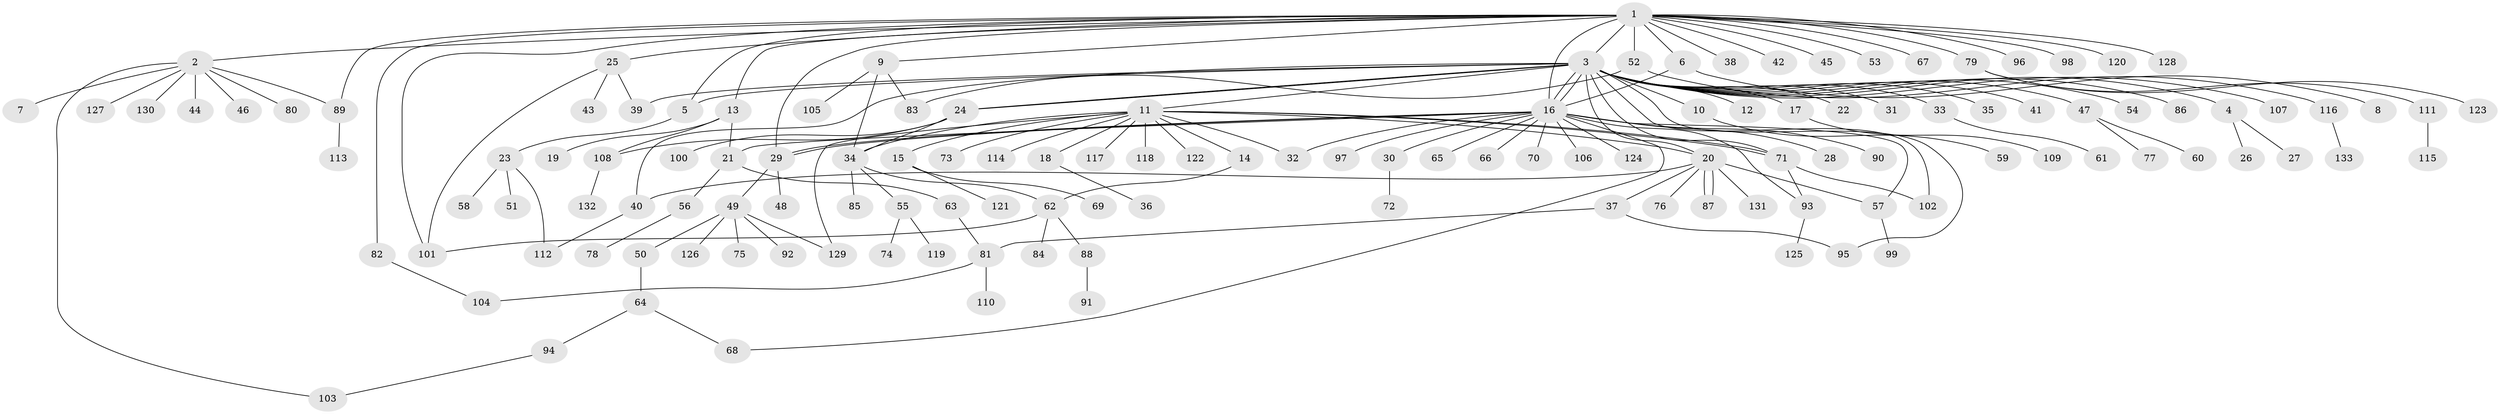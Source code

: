 // Generated by graph-tools (version 1.1) at 2025/11/02/27/25 16:11:12]
// undirected, 133 vertices, 165 edges
graph export_dot {
graph [start="1"]
  node [color=gray90,style=filled];
  1;
  2;
  3;
  4;
  5;
  6;
  7;
  8;
  9;
  10;
  11;
  12;
  13;
  14;
  15;
  16;
  17;
  18;
  19;
  20;
  21;
  22;
  23;
  24;
  25;
  26;
  27;
  28;
  29;
  30;
  31;
  32;
  33;
  34;
  35;
  36;
  37;
  38;
  39;
  40;
  41;
  42;
  43;
  44;
  45;
  46;
  47;
  48;
  49;
  50;
  51;
  52;
  53;
  54;
  55;
  56;
  57;
  58;
  59;
  60;
  61;
  62;
  63;
  64;
  65;
  66;
  67;
  68;
  69;
  70;
  71;
  72;
  73;
  74;
  75;
  76;
  77;
  78;
  79;
  80;
  81;
  82;
  83;
  84;
  85;
  86;
  87;
  88;
  89;
  90;
  91;
  92;
  93;
  94;
  95;
  96;
  97;
  98;
  99;
  100;
  101;
  102;
  103;
  104;
  105;
  106;
  107;
  108;
  109;
  110;
  111;
  112;
  113;
  114;
  115;
  116;
  117;
  118;
  119;
  120;
  121;
  122;
  123;
  124;
  125;
  126;
  127;
  128;
  129;
  130;
  131;
  132;
  133;
  1 -- 2;
  1 -- 3;
  1 -- 5;
  1 -- 6;
  1 -- 9;
  1 -- 13;
  1 -- 16;
  1 -- 25;
  1 -- 29;
  1 -- 38;
  1 -- 42;
  1 -- 45;
  1 -- 52;
  1 -- 53;
  1 -- 67;
  1 -- 79;
  1 -- 82;
  1 -- 89;
  1 -- 96;
  1 -- 98;
  1 -- 101;
  1 -- 120;
  1 -- 128;
  2 -- 7;
  2 -- 44;
  2 -- 46;
  2 -- 80;
  2 -- 89;
  2 -- 103;
  2 -- 127;
  2 -- 130;
  3 -- 4;
  3 -- 5;
  3 -- 10;
  3 -- 11;
  3 -- 12;
  3 -- 16;
  3 -- 16;
  3 -- 17;
  3 -- 20;
  3 -- 22;
  3 -- 24;
  3 -- 24;
  3 -- 31;
  3 -- 33;
  3 -- 35;
  3 -- 39;
  3 -- 40;
  3 -- 41;
  3 -- 47;
  3 -- 54;
  3 -- 71;
  3 -- 86;
  3 -- 95;
  3 -- 102;
  3 -- 107;
  4 -- 26;
  4 -- 27;
  5 -- 23;
  6 -- 8;
  6 -- 16;
  9 -- 34;
  9 -- 83;
  9 -- 105;
  10 -- 59;
  11 -- 14;
  11 -- 15;
  11 -- 18;
  11 -- 20;
  11 -- 32;
  11 -- 34;
  11 -- 71;
  11 -- 71;
  11 -- 73;
  11 -- 114;
  11 -- 117;
  11 -- 118;
  11 -- 122;
  11 -- 129;
  13 -- 19;
  13 -- 21;
  13 -- 108;
  14 -- 62;
  15 -- 69;
  15 -- 121;
  16 -- 21;
  16 -- 28;
  16 -- 29;
  16 -- 29;
  16 -- 30;
  16 -- 32;
  16 -- 57;
  16 -- 65;
  16 -- 66;
  16 -- 68;
  16 -- 70;
  16 -- 90;
  16 -- 93;
  16 -- 97;
  16 -- 106;
  16 -- 124;
  17 -- 109;
  18 -- 36;
  20 -- 37;
  20 -- 40;
  20 -- 57;
  20 -- 76;
  20 -- 87;
  20 -- 87;
  20 -- 131;
  21 -- 56;
  21 -- 63;
  23 -- 51;
  23 -- 58;
  23 -- 112;
  24 -- 34;
  24 -- 100;
  24 -- 108;
  25 -- 39;
  25 -- 43;
  25 -- 101;
  29 -- 48;
  29 -- 49;
  30 -- 72;
  33 -- 61;
  34 -- 55;
  34 -- 62;
  34 -- 85;
  37 -- 81;
  37 -- 95;
  40 -- 112;
  47 -- 60;
  47 -- 77;
  49 -- 50;
  49 -- 75;
  49 -- 92;
  49 -- 126;
  49 -- 129;
  50 -- 64;
  52 -- 83;
  52 -- 116;
  55 -- 74;
  55 -- 119;
  56 -- 78;
  57 -- 99;
  62 -- 84;
  62 -- 88;
  62 -- 101;
  63 -- 81;
  64 -- 68;
  64 -- 94;
  71 -- 93;
  71 -- 102;
  79 -- 111;
  79 -- 123;
  81 -- 104;
  81 -- 110;
  82 -- 104;
  88 -- 91;
  89 -- 113;
  93 -- 125;
  94 -- 103;
  108 -- 132;
  111 -- 115;
  116 -- 133;
}
